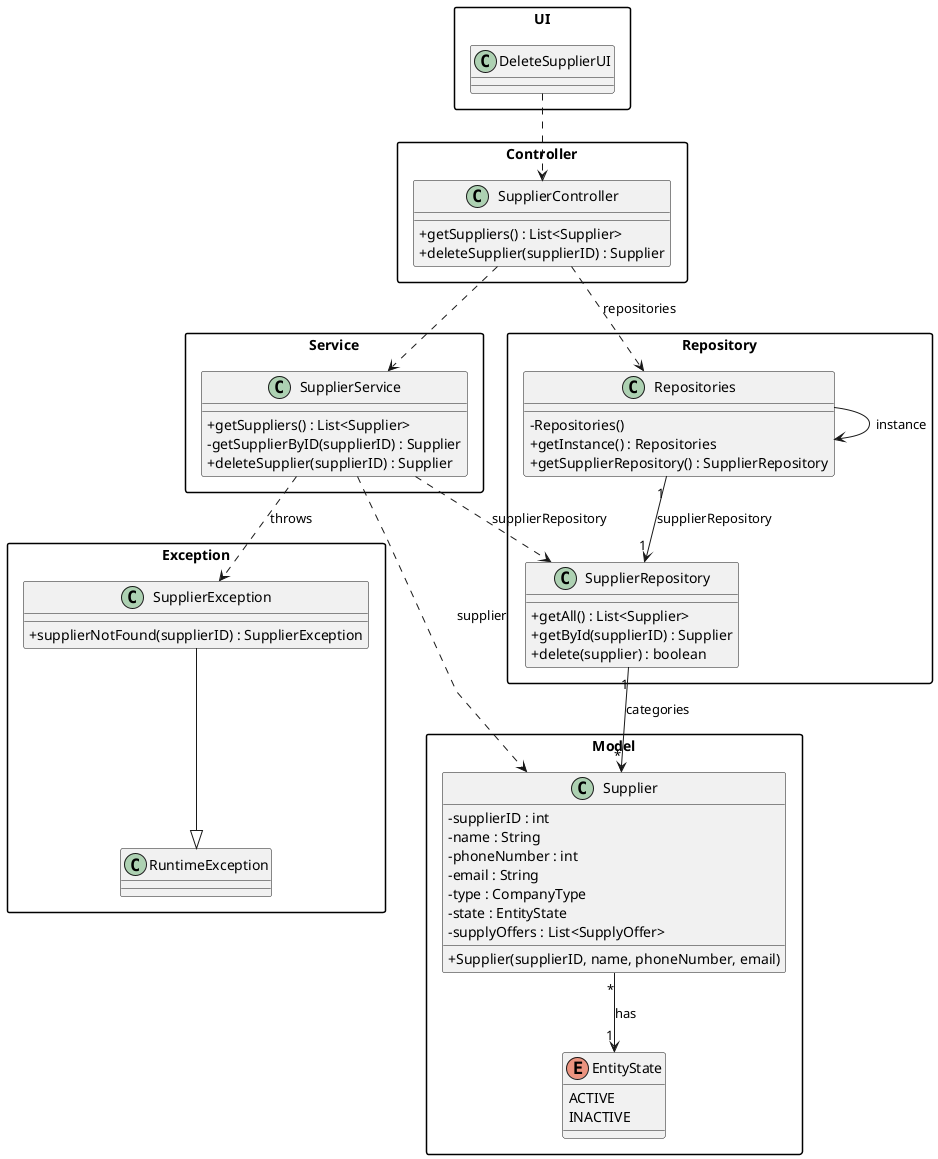 @startuml
skinparam packageStyle rectangle
skinparam shadowing false
skinparam linetype polyline
skinparam classAttributeIconSize 0

package "UI" {
    class DeleteSupplierUI {
    }
}

package "Controller" {
    class SupplierController {
        +getSuppliers() : List<Supplier>
        +deleteSupplier(supplierID) : Supplier
    }
}

package "Service" {
    class SupplierService {
        +getSuppliers() : List<Supplier>
        -getSupplierByID(supplierID) : Supplier
        +deleteSupplier(supplierID) : Supplier
    }
}

package "Repository" {
    class Repositories {
        -Repositories()
        +getInstance() : Repositories
        +getSupplierRepository() : SupplierRepository
    }

    class SupplierRepository {
        +getAll() : List<Supplier>
        +getById(supplierID) : Supplier
        +delete(supplier) : boolean
    }
}

package "Model" {
    class Supplier {
        -supplierID : int
        -name : String
        -phoneNumber : int
        -email : String
        -type : CompanyType
        -state : EntityState
        -supplyOffers : List<SupplyOffer>
        +Supplier(supplierID, name, phoneNumber, email)
    }

    enum EntityState {
        ACTIVE
        INACTIVE
    }
}

package "Exception" {
    class SupplierException {
        +supplierNotFound(supplierID) : SupplierException
    }

    class RuntimeException
}

DeleteSupplierUI ..> SupplierController
SupplierController ..> SupplierService
SupplierController ..> Repositories : repositories
SupplierService ..> SupplierRepository : supplierRepository
SupplierService ..> Supplier : supplier
Repositories --> Repositories : instance
Repositories "1" --> "1" SupplierRepository : supplierRepository
SupplierRepository "1" --> "*" Supplier : categories
Supplier "*" --> "1" EntityState : has
SupplierService ..> SupplierException : throws
SupplierException --|> RuntimeException

@enduml
